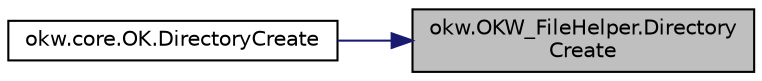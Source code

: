 digraph "okw.OKW_FileHelper.DirectoryCreate"
{
 // INTERACTIVE_SVG=YES
 // LATEX_PDF_SIZE
  edge [fontname="Helvetica",fontsize="10",labelfontname="Helvetica",labelfontsize="10"];
  node [fontname="Helvetica",fontsize="10",shape=record];
  rankdir="RL";
  Node1 [label="okw.OKW_FileHelper.Directory\lCreate",height=0.2,width=0.4,color="black", fillcolor="grey75", style="filled", fontcolor="black",tooltip="Erstellt ein Verzeichnis, einschließlich aller notwendigen, aber nicht vorhandenen übergeordneten Ver..."];
  Node1 -> Node2 [dir="back",color="midnightblue",fontsize="10",style="solid",fontname="Helvetica"];
  Node2 [label="okw.core.OK.DirectoryCreate",height=0.2,width=0.4,color="black", fillcolor="white", style="filled",URL="$classokw_1_1core_1_1_o_k.html#a122babae6454659d8dcdcd2cd5bb5f90",tooltip="Legt das gegebene Verzeichniss an."];
}
